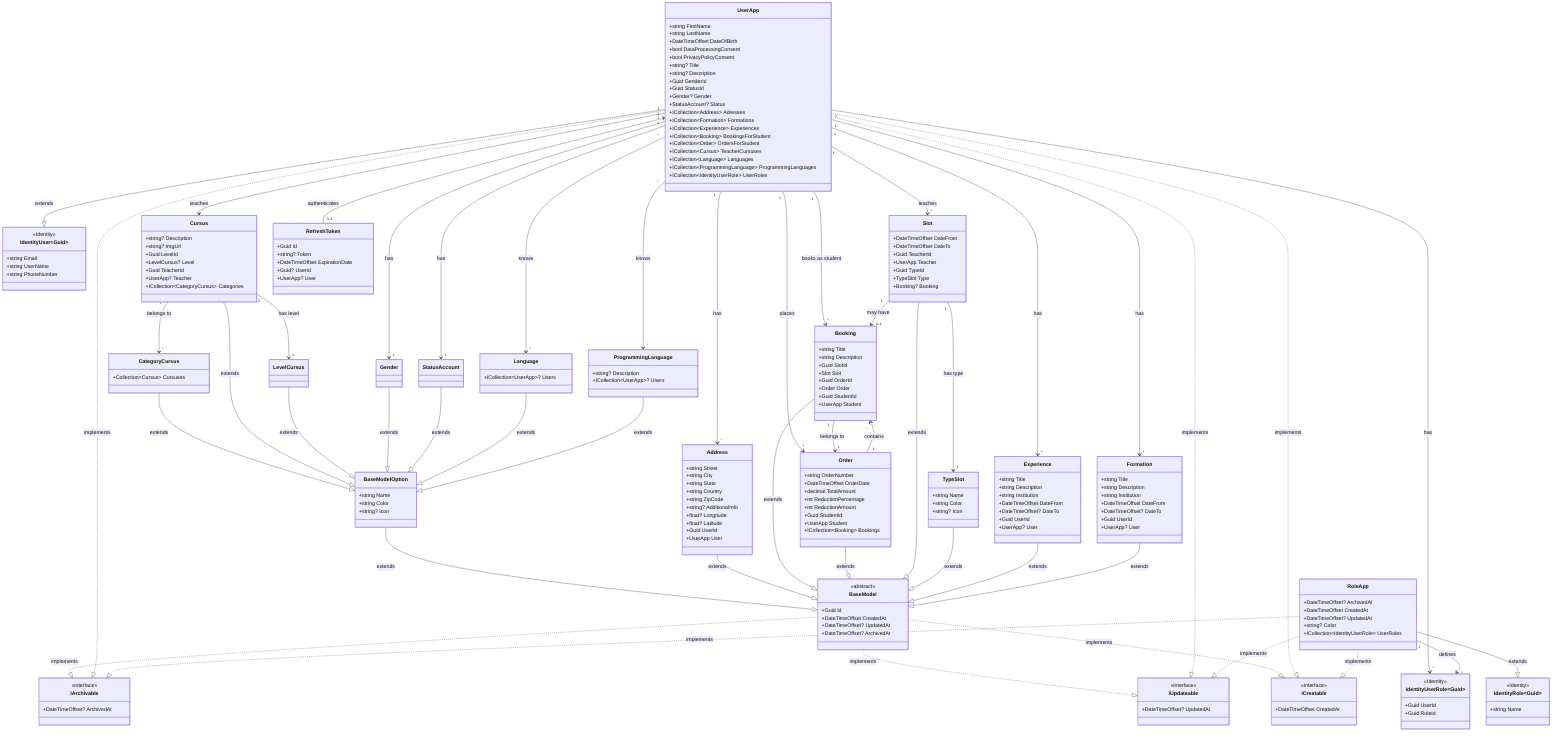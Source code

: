 classDiagram
    %% Interfaces
    class IArchivable {
        <<interface>>
        +DateTimeOffset? ArchivedAt
    }
    
    class IUpdateable {
        <<interface>>
        +DateTimeOffset? UpdatedAt
    }
    
    class ICreatable {
        <<interface>>
        +DateTimeOffset CreatedAt
    }
    
    %% Abstract Base Classes
    class BaseModel {
        <<abstract>>
        +Guid Id
        +DateTimeOffset CreatedAt
        +DateTimeOffset? UpdatedAt
        +DateTimeOffset? ArchivedAt
    }
    
    class BaseModelOption {
        +string Name
        +string Color
        +string? Icon
    }
    
    %% Identity Framework Classes
    class IdentityUser~Guid~ {
        <<Identity>>
        +string Email
        +string UserName
        +string PhoneNumber
    }
    
    class IdentityRole~Guid~ {
        <<Identity>>
        +string Name
    }
    
    class IdentityUserRole~Guid~ {
        <<Identity>>
        +Guid UserId
        +Guid RoleId
    }
    
    %% Main Domain Models
    class UserApp {
        +string FirstName
        +string LastName
        +DateTimeOffset DateOfBirth
        +bool DataProcessingConsent
        +bool PrivacyPolicyConsent
        +string? Title
        +string? Description
        +Guid GenderId
        +Guid StatusId
        +Gender? Gender
        +StatusAccount? Status
        +ICollection~Address~ Adresses
        +ICollection~Formation~ Formations
        +ICollection~Experience~ Experiences
        +ICollection~Booking~ BookingsForStudent
        +ICollection~Order~ OrdersForStudent
        +ICollection~Cursus~ TeacherCursuses
        +ICollection~Language~ Languages
        +ICollection~ProgrammingLanguage~ ProgrammingLanguages
        +ICollection~IdentityUserRole~ UserRoles
    }
    
    class RoleApp {
        +DateTimeOffset? ArchivedAt
        +DateTimeOffset CreatedAt
        +DateTimeOffset? UpdatedAt
        +string? Color
        +ICollection~IdentityUserRole~ UserRoles
    }
    
    class Address {
        +string Street
        +string City
        +string State
        +string Country
        +string ZipCode
        +string? AdditionalInfo
        +float? Longitude
        +float? Latitude
        +Guid UserId
        +UserApp User
    }
    
    class Booking {
        +string Title
        +string Description
        +Guid SlotId
        +Slot Slot
        +Guid OrderId
        +Order Order
        +Guid StudentId
        +UserApp Student
    }
    
    class Order {
        +string OrderNumber
        +DateTimeOffset OrderDate
        +decimal TotalAmount
        +int ReductionPercentage
        +int ReductionAmount
        +Guid StudentId
        +UserApp Student
        +ICollection~Booking~ Bookings
    }
    
    class Slot {
        +DateTimeOffset DateFrom
        +DateTimeOffset DateTo
        +Guid TeacherId
        +UserApp Teacher
        +Guid TypeId
        +TypeSlot Type
        +Booking? Booking
    }
    
    class TypeSlot {
        +string Name
        +string Color
        +string? Icon
    }
    
    class Experience {
        +string Title
        +string Description
        +string Institution
        +DateTimeOffset DateFrom
        +DateTimeOffset? DateTo
        +Guid UserId
        +UserApp? User
    }
    
    class Formation {
        +string Title
        +string Description
        +string Institution
        +DateTimeOffset DateFrom
        +DateTimeOffset? DateTo
        +Guid UserId
        +UserApp? User
    }
    
    class Cursus {
        +string? Description
        +string? ImgUrl
        +Guid LevelId
        +LevelCursus? Level
        +Guid TeacherId
        +UserApp? Teacher
        +ICollection~CategoryCursus~ Categories
    }
    
    class CategoryCursus {
        +Collection~Cursus~ Cursuses
    }
    
    class LevelCursus {
    }
    
    class Gender {
    }
    
    class StatusAccount {
    }
    
    class Language {
        +ICollection~UserApp~? Users
    }
    
    class ProgrammingLanguage {
        +string? Description
        +ICollection~UserApp~? Users
    }
    
    class RefreshToken {
        +Guid Id
        +string? Token
        +DateTimeOffset ExpirationDate
        +Guid? UserId
        +UserApp? User
    }
    
    %% Inheritance Relationships
    BaseModel ..|> IUpdateable : implements
    BaseModel ..|> ICreatable : implements
    BaseModel ..|> IArchivable : implements
    
    BaseModelOption --|> BaseModel : extends
    
    UserApp --|> IdentityUser~Guid~ : extends
    UserApp ..|> IArchivable : implements
    UserApp ..|> IUpdateable : implements
    UserApp ..|> ICreatable : implements
    
    RoleApp --|> IdentityRole~Guid~ : extends
    RoleApp ..|> IArchivable : implements
    RoleApp ..|> IUpdateable : implements
    RoleApp ..|> ICreatable : implements
    
    Address --|> BaseModel : extends
    Booking --|> BaseModel : extends
    Order --|> BaseModel : extends
    Slot --|> BaseModel : extends
    TypeSlot --|> BaseModel : extends
    Experience --|> BaseModel : extends
    Formation --|> BaseModel : extends
    
    CategoryCursus --|> BaseModelOption : extends
    Cursus --|> BaseModelOption : extends
    LevelCursus --|> BaseModelOption : extends
    Gender --|> BaseModelOption : extends
    StatusAccount --|> BaseModelOption : extends
    Language --|> BaseModelOption : extends
    ProgrammingLanguage --|> BaseModelOption : extends
    
    %% Association Relationships
    UserApp "1" --> "*" Address : has
    UserApp "1" --> "*" Formation : has
    UserApp "1" --> "*" Experience : has
    UserApp "1" --> "*" Booking : books as student
    UserApp "1" --> "*" Order : places
    UserApp "1" --> "*" Cursus : teaches
    UserApp "1" --> "1" Gender : has
    UserApp "1" --> "1" StatusAccount : has
    UserApp "*" --> "*" Language : knows
    UserApp "*" --> "*" ProgrammingLanguage : knows
    UserApp "1" --> "*" IdentityUserRole~Guid~ : has
    UserApp "1" --> "*" Slot : teaches
    UserApp "1" <-- "0..1" RefreshToken : authenticates
    
    RoleApp "1" --> "*" IdentityUserRole~Guid~ : defines
    
    Slot "1" --> "1" TypeSlot : has type
    Slot "1" --> "0..1" Booking : may have
    
    Booking "1" --> "1" Order : belongs to
    
    Order "1" --> "*" Booking : contains
    
    Cursus "1" --> "1" LevelCursus : has level
    Cursus "*" --> "*" CategoryCursus : belongs to